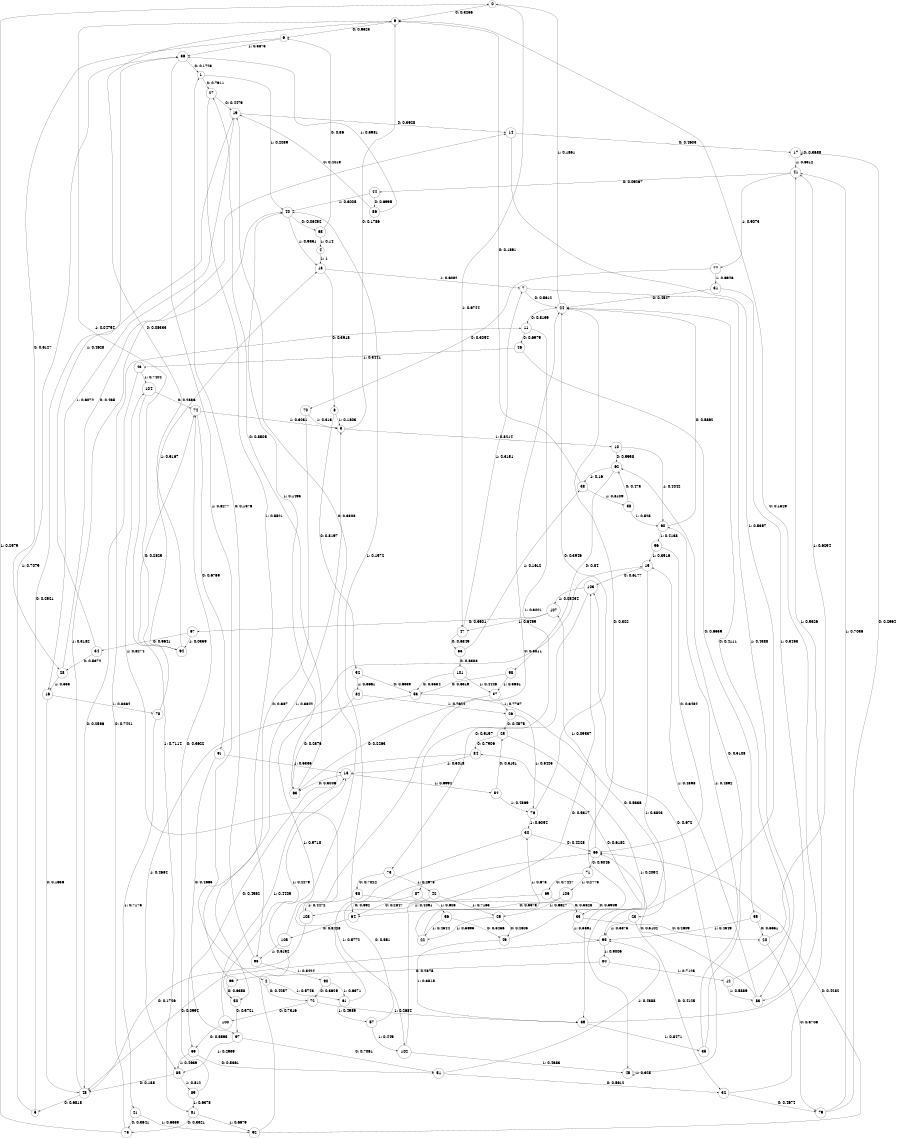 digraph "ch24randomL8" {
size = "6,8.5";
ratio = "fill";
node [shape = circle];
node [fontsize = 24];
edge [fontsize = 24];
0 -> 9 [label = "0: 0.3256   "];
0 -> 47 [label = "1: 0.6744   "];
1 -> 27 [label = "0: 0.7911   "];
1 -> 40 [label = "1: 0.2089   "];
2 -> 72 [label = "0: 0.4257   "];
2 -> 61 [label = "1: 0.5743   "];
3 -> 9 [label = "0: 0.1786   "];
3 -> 10 [label = "1: 0.8214   "];
4 -> 18 [label = "1: 1        "];
5 -> 19 [label = "0: 0.2921   "];
5 -> 36 [label = "1: 0.7079   "];
6 -> 28 [label = "0: 0.6127   "];
6 -> 36 [label = "1: 0.3873   "];
7 -> 24 [label = "0: 0.5612   "];
7 -> 83 [label = "1: 0.4388   "];
8 -> 52 [label = "0: 0.8197   "];
8 -> 3 [label = "1: 0.1803   "];
9 -> 6 [label = "0: 0.9525   "];
9 -> 94 [label = "1: 0.04754  "];
10 -> 62 [label = "0: 0.5958   "];
10 -> 60 [label = "1: 0.4042   "];
11 -> 46 [label = "0: 0.6979   "];
11 -> 87 [label = "1: 0.3021   "];
12 -> 24 [label = "0: 0.4111   "];
12 -> 83 [label = "1: 0.5889   "];
13 -> 63 [label = "0: 0.3006   "];
13 -> 54 [label = "1: 0.6994   "];
14 -> 17 [label = "0: 0.4603   "];
14 -> 95 [label = "1: 0.5397   "];
15 -> 103 [label = "0: 0.6177   "];
15 -> 45 [label = "1: 0.3823   "];
16 -> 48 [label = "0: 0.1636   "];
16 -> 78 [label = "1: 0.8364   "];
17 -> 17 [label = "0: 0.3688   "];
17 -> 41 [label = "1: 0.6312   "];
18 -> 8 [label = "0: 0.3918   "];
18 -> 7 [label = "1: 0.6082   "];
19 -> 14 [label = "0: 0.3928   "];
19 -> 16 [label = "1: 0.6072   "];
20 -> 79 [label = "0: 0.3706   "];
20 -> 41 [label = "1: 0.6294   "];
21 -> 75 [label = "0: 0.3641   "];
21 -> 92 [label = "1: 0.6359   "];
22 -> 24 [label = "0: 0.322    "];
22 -> 30 [label = "1: 0.678    "];
23 -> 32 [label = "0: 0.4125   "];
23 -> 95 [label = "1: 0.5875   "];
24 -> 11 [label = "0: 0.8139   "];
24 -> 0 [label = "1: 0.1861   "];
25 -> 84 [label = "0: 0.7906   "];
25 -> 39 [label = "1: 0.2094   "];
26 -> 25 [label = "0: 0.4575   "];
26 -> 76 [label = "1: 0.5425   "];
27 -> 19 [label = "0: 0.4479   "];
27 -> 93 [label = "1: 0.5521   "];
28 -> 14 [label = "0: 0.465    "];
28 -> 16 [label = "1: 0.535    "];
29 -> 49 [label = "0: 0.4305   "];
29 -> 22 [label = "1: 0.5695   "];
30 -> 66 [label = "0: 0.4228   "];
30 -> 102 [label = "1: 0.5772   "];
31 -> 24 [label = "0: 0.4547   "];
31 -> 83 [label = "1: 0.5453   "];
32 -> 79 [label = "0: 0.4674   "];
32 -> 41 [label = "1: 0.5326   "];
33 -> 20 [label = "0: 0.4609   "];
33 -> 95 [label = "1: 0.5391   "];
34 -> 28 [label = "0: 0.5372   "];
34 -> 36 [label = "1: 0.4628   "];
35 -> 62 [label = "0: 0.5108   "];
35 -> 60 [label = "1: 0.4892   "];
36 -> 1 [label = "0: 0.1723   "];
36 -> 2 [label = "1: 0.8277   "];
37 -> 63 [label = "0: 0.2263   "];
37 -> 26 [label = "1: 0.7737   "];
38 -> 9 [label = "0: 0.1891   "];
38 -> 88 [label = "1: 0.8109   "];
39 -> 9 [label = "0: 0.1529   "];
39 -> 35 [label = "1: 0.8471   "];
40 -> 68 [label = "0: 0.06492  "];
40 -> 18 [label = "1: 0.9351   "];
41 -> 44 [label = "0: 0.09267  "];
41 -> 77 [label = "1: 0.9073   "];
42 -> 64 [label = "0: 0.2847   "];
42 -> 29 [label = "1: 0.7153   "];
43 -> 48 [label = "0: 0.2596   "];
43 -> 104 [label = "1: 0.7404   "];
44 -> 86 [label = "0: 0.6995   "];
44 -> 40 [label = "1: 0.3005   "];
45 -> 103 [label = "0: 0.672    "];
45 -> 45 [label = "1: 0.328    "];
46 -> 55 [label = "0: 0.6559   "];
46 -> 43 [label = "1: 0.3441   "];
47 -> 65 [label = "0: 0.6849   "];
47 -> 7 [label = "1: 0.3151   "];
48 -> 5 [label = "0: 0.6818   "];
48 -> 40 [label = "1: 0.3182   "];
49 -> 84 [label = "0: 0.6182   "];
49 -> 39 [label = "1: 0.3818   "];
50 -> 97 [label = "0: 0.5721   "];
50 -> 13 [label = "1: 0.4279   "];
51 -> 32 [label = "0: 0.5612   "];
51 -> 95 [label = "1: 0.4388   "];
52 -> 53 [label = "0: 0.6339   "];
52 -> 82 [label = "1: 0.3661   "];
53 -> 23 [label = "0: 0.5336   "];
53 -> 85 [label = "1: 0.4664   "];
54 -> 25 [label = "0: 0.5131   "];
54 -> 76 [label = "1: 0.4869   "];
55 -> 20 [label = "0: 0.5651   "];
55 -> 95 [label = "1: 0.4349   "];
56 -> 49 [label = "0: 0.5456   "];
56 -> 22 [label = "1: 0.4544   "];
57 -> 66 [label = "0: 0.551    "];
57 -> 102 [label = "1: 0.449    "];
58 -> 33 [label = "0: 0.5528   "];
58 -> 108 [label = "1: 0.4472   "];
59 -> 51 [label = "0: 0.5361   "];
59 -> 85 [label = "1: 0.4639   "];
60 -> 24 [label = "0: 0.5862   "];
60 -> 96 [label = "1: 0.4138   "];
61 -> 24 [label = "0: 0.5011   "];
61 -> 57 [label = "1: 0.4989   "];
62 -> 98 [label = "0: 0.84     "];
62 -> 38 [label = "1: 0.16     "];
63 -> 27 [label = "0: 0.8505   "];
63 -> 40 [label = "1: 0.1495   "];
64 -> 105 [label = "0: 0.8428   "];
64 -> 40 [label = "1: 0.1572   "];
65 -> 101 [label = "0: 0.8388   "];
65 -> 38 [label = "1: 0.1612   "];
66 -> 71 [label = "0: 0.9046   "];
66 -> 107 [label = "1: 0.09537  "];
67 -> 34 [label = "0: 0.9641   "];
67 -> 94 [label = "1: 0.0359   "];
68 -> 6 [label = "0: 0.86     "];
68 -> 4 [label = "1: 0.14     "];
69 -> 33 [label = "0: 0.5909   "];
69 -> 108 [label = "1: 0.4091   "];
70 -> 50 [label = "0: 0.687    "];
70 -> 3 [label = "1: 0.313    "];
71 -> 69 [label = "0: 0.7227   "];
71 -> 106 [label = "1: 0.2773   "];
72 -> 100 [label = "0: 0.7316   "];
72 -> 39 [label = "1: 0.2684   "];
73 -> 58 [label = "0: 0.7022   "];
73 -> 42 [label = "1: 0.2978   "];
74 -> 91 [label = "0: 0.6769   "];
74 -> 3 [label = "1: 0.3231   "];
75 -> 11 [label = "0: 0.7421   "];
75 -> 0 [label = "1: 0.2579   "];
76 -> 24 [label = "0: 0.3946   "];
76 -> 30 [label = "1: 0.6054   "];
77 -> 70 [label = "0: 0.3054   "];
77 -> 31 [label = "1: 0.6946   "];
78 -> 74 [label = "0: 0.2825   "];
78 -> 21 [label = "1: 0.7175   "];
79 -> 17 [label = "0: 0.2964   "];
79 -> 41 [label = "1: 0.7036   "];
80 -> 99 [label = "0: 0.2875   "];
80 -> 12 [label = "1: 0.7125   "];
81 -> 75 [label = "0: 0.3321   "];
81 -> 92 [label = "1: 0.6679   "];
82 -> 63 [label = "0: 0.2376   "];
82 -> 26 [label = "1: 0.7624   "];
83 -> 66 [label = "0: 0.5102   "];
83 -> 15 [label = "1: 0.4898   "];
84 -> 59 [label = "0: 0.4982   "];
84 -> 13 [label = "1: 0.5018   "];
85 -> 48 [label = "0: 0.188    "];
85 -> 89 [label = "1: 0.812    "];
86 -> 19 [label = "0: 0.4019   "];
86 -> 36 [label = "1: 0.5981   "];
87 -> 64 [label = "0: 0.392    "];
87 -> 56 [label = "1: 0.608    "];
88 -> 62 [label = "0: 0.475    "];
88 -> 60 [label = "1: 0.525    "];
89 -> 74 [label = "0: 0.3622   "];
89 -> 81 [label = "1: 0.6378   "];
90 -> 72 [label = "0: 0.3629   "];
90 -> 61 [label = "1: 0.6371   "];
91 -> 97 [label = "0: 0.4665   "];
91 -> 13 [label = "1: 0.5335   "];
92 -> 66 [label = "0: 0.4282   "];
92 -> 15 [label = "1: 0.5718   "];
93 -> 1 [label = "0: 0.1576   "];
93 -> 90 [label = "1: 0.8424   "];
94 -> 9 [label = "0: 0.08333  "];
94 -> 18 [label = "1: 0.9167   "];
95 -> 48 [label = "0: 0.0994   "];
95 -> 80 [label = "1: 0.9006   "];
96 -> 66 [label = "0: 0.6484   "];
96 -> 15 [label = "1: 0.3516   "];
97 -> 51 [label = "0: 0.7061   "];
97 -> 85 [label = "1: 0.2939   "];
98 -> 53 [label = "0: 0.6319   "];
98 -> 37 [label = "1: 0.3681   "];
99 -> 50 [label = "0: 0.6358   "];
99 -> 3 [label = "1: 0.3642   "];
100 -> 59 [label = "0: 0.5595   "];
100 -> 13 [label = "1: 0.4405   "];
101 -> 53 [label = "0: 0.5554   "];
101 -> 37 [label = "1: 0.4446   "];
102 -> 103 [label = "0: 0.5317   "];
102 -> 45 [label = "1: 0.4683   "];
103 -> 73 [label = "0: 0.9157   "];
103 -> 107 [label = "1: 0.08434  "];
104 -> 74 [label = "0: 0.2886   "];
104 -> 81 [label = "1: 0.7114   "];
105 -> 19 [label = "0: 0.3808   "];
105 -> 93 [label = "1: 0.6192   "];
106 -> 64 [label = "0: 0.3373   "];
106 -> 29 [label = "1: 0.6627   "];
107 -> 67 [label = "0: 0.3501   "];
107 -> 47 [label = "1: 0.6499   "];
108 -> 48 [label = "0: 0.1726   "];
108 -> 104 [label = "1: 0.8274   "];
}